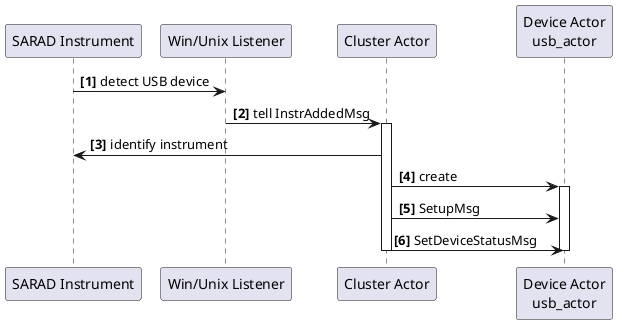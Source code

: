 @startuml
autonumber "<b>[0]"
participant "SARAD Instrument" as instr
participant "Win/Unix Listener" as listener
participant "Cluster Actor" as cluster
participant "Device Actor\nusb_actor" as device_actor

instr -> listener: detect USB device
listener -> cluster: tell InstrAddedMsg
activate cluster
cluster -> instr: identify instrument
cluster -> device_actor: create
activate device_actor
cluster -> device_actor: SetupMsg
cluster -> device_actor: SetDeviceStatusMsg
deactivate device_actor
deactivate cluster
@enduml
